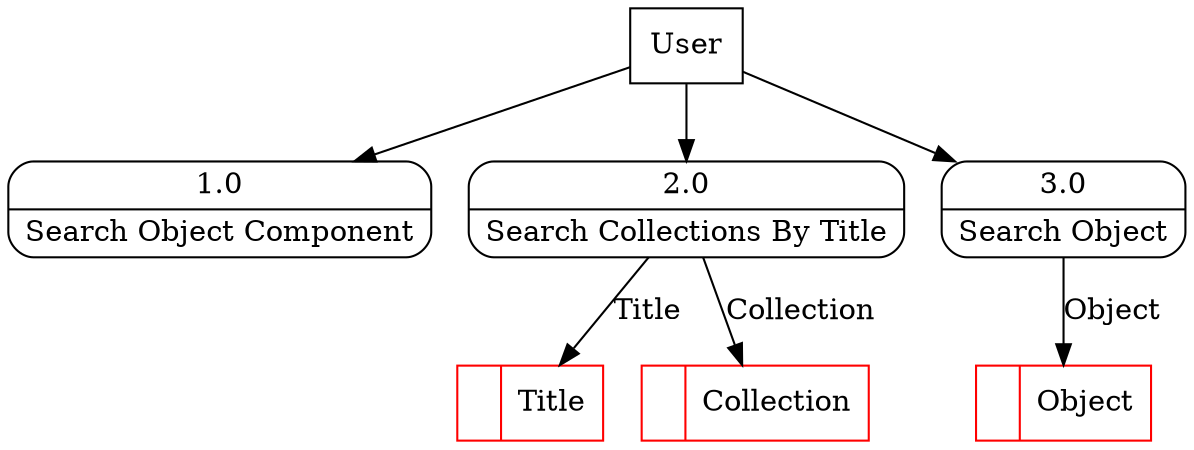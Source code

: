 digraph dfd2{ 
node[shape=record]
200 [label="<f0>  |<f1> Object " color=red];
201 [label="<f0>  |<f1> Title " color=red];
202 [label="<f0>  |<f1> Collection " color=red];
203 [label="User" shape=box];
204 [label="{<f0> 1.0|<f1> Search Object Component }" shape=Mrecord];
205 [label="{<f0> 2.0|<f1> Search Collections By Title }" shape=Mrecord];
206 [label="{<f0> 3.0|<f1> Search Object }" shape=Mrecord];
203 -> 204
203 -> 205
203 -> 206
205 -> 202 [label="Collection"]
205 -> 201 [label="Title"]
206 -> 200 [label="Object"]
}